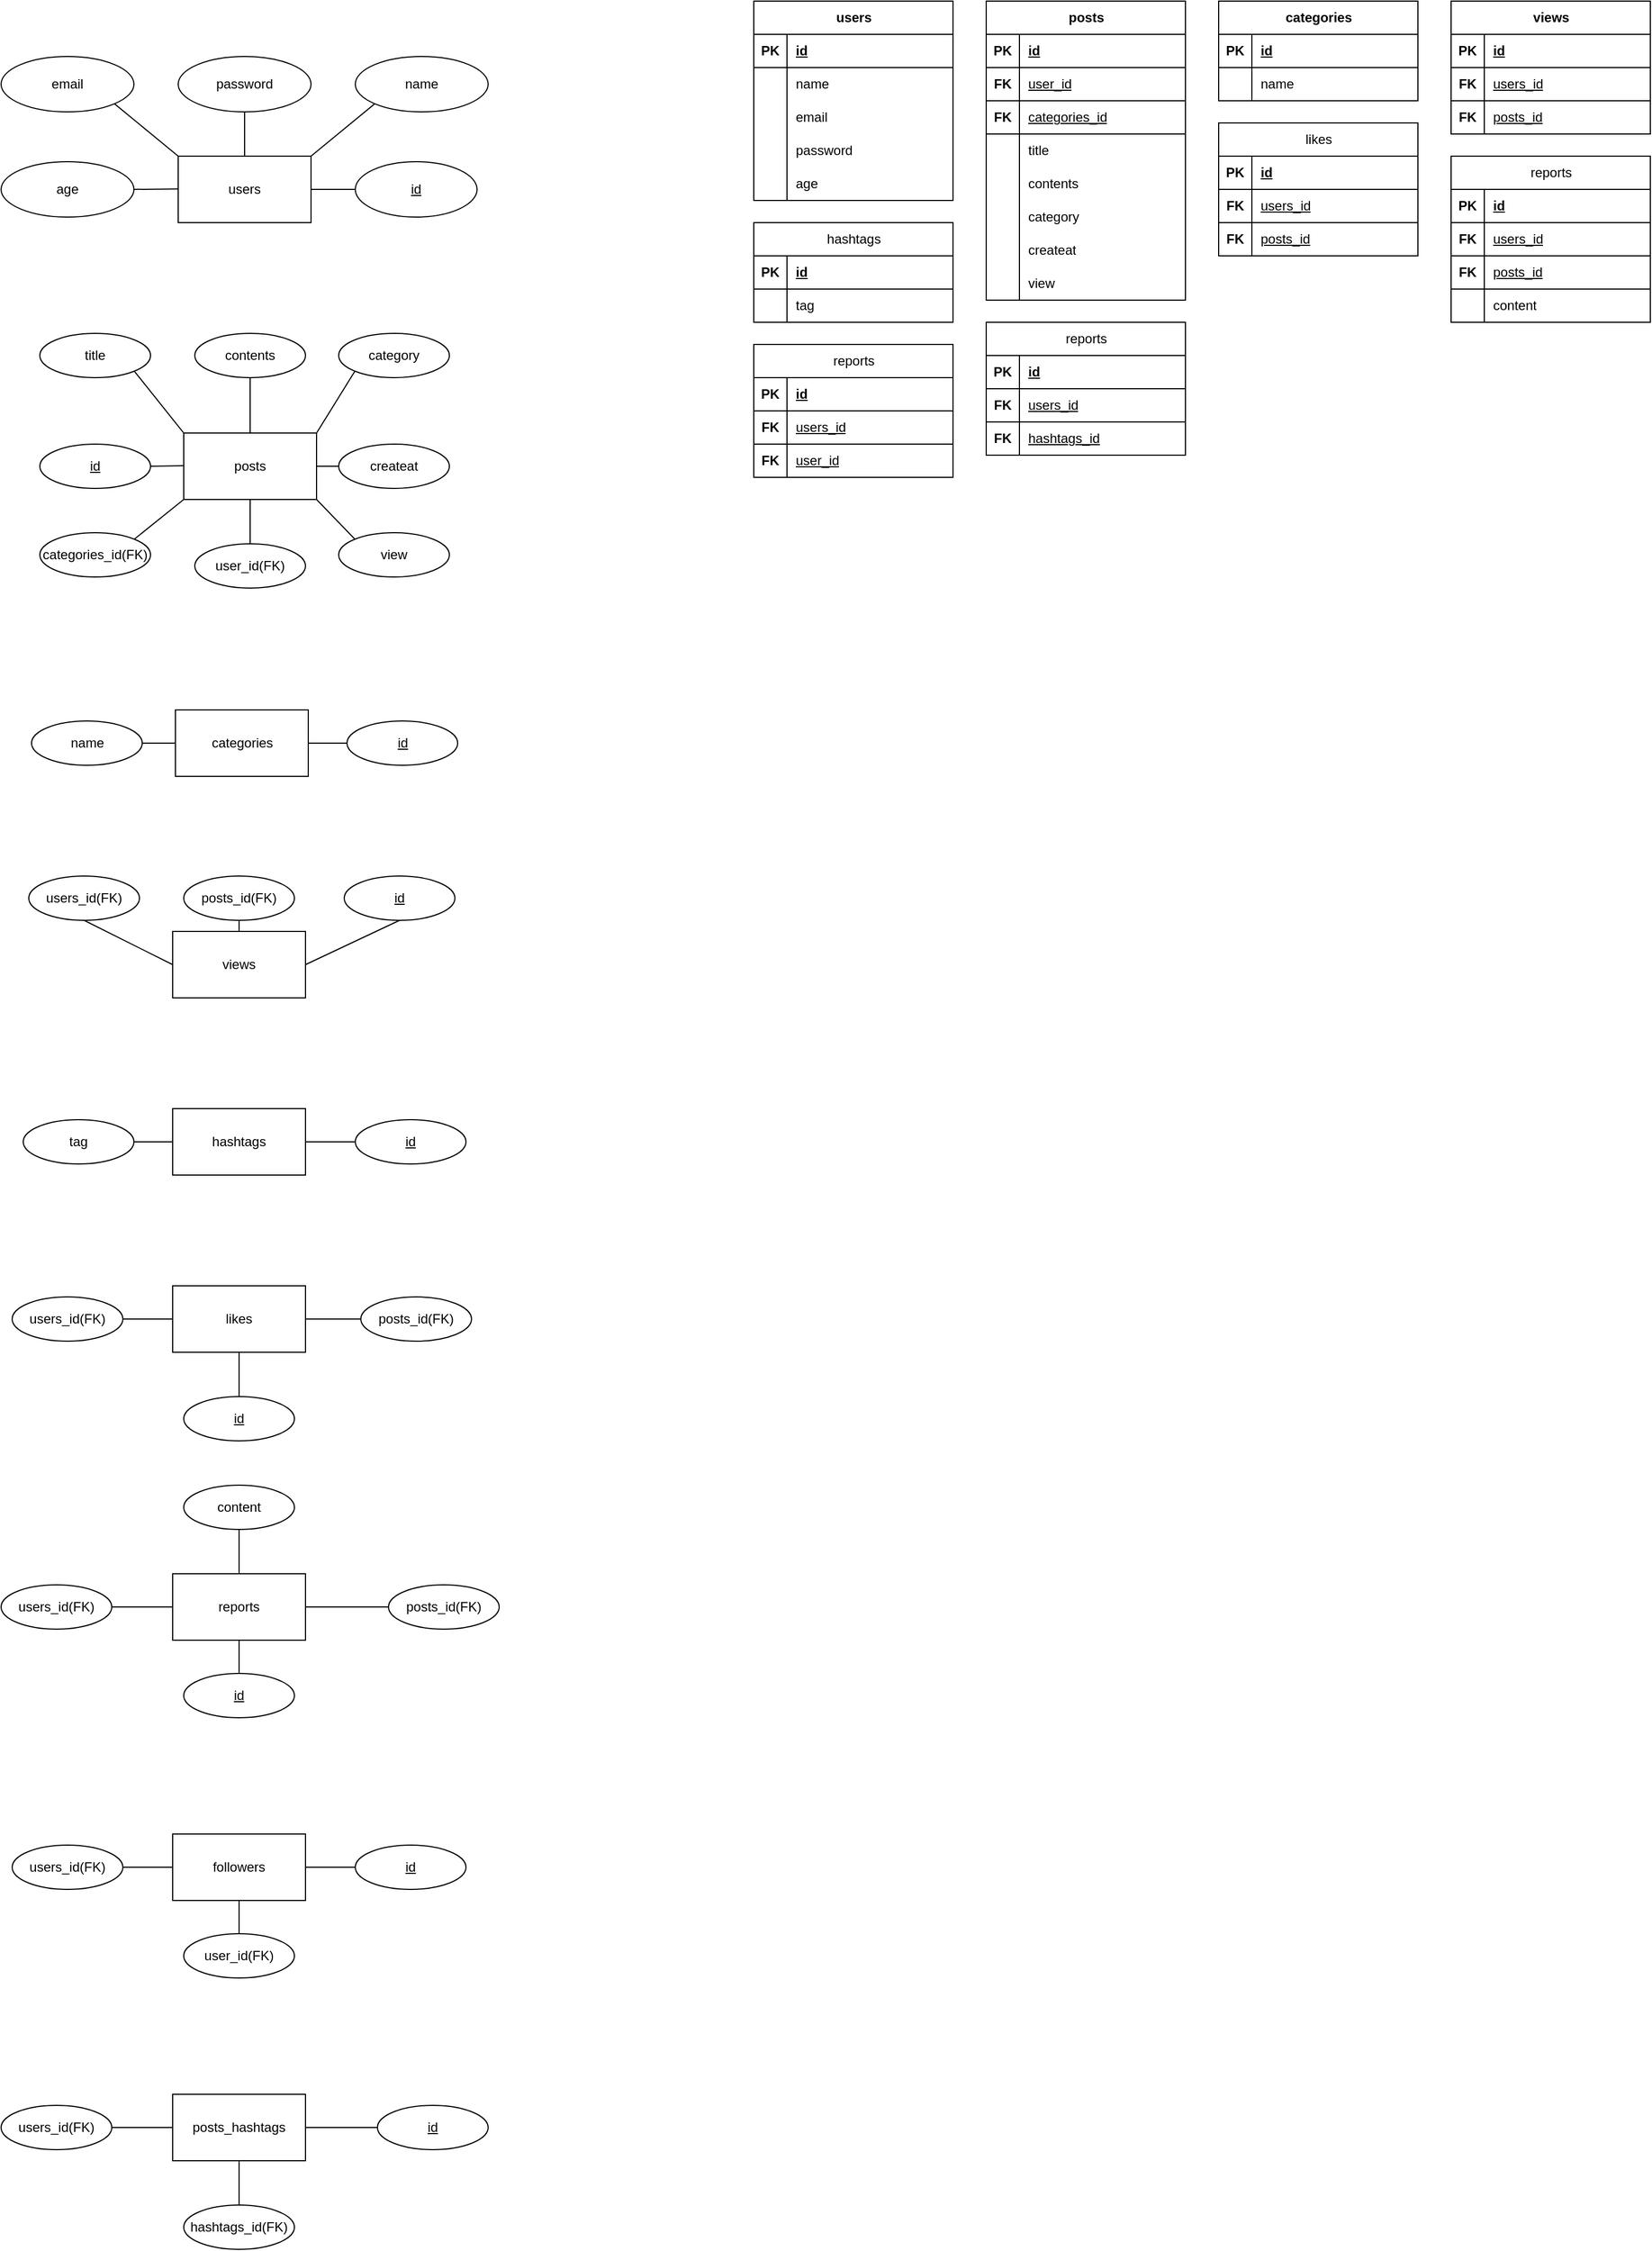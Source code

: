 <mxfile version="28.1.1">
  <diagram name="페이지-1" id="sog4p0pqOOKNJ_K7lYqa">
    <mxGraphModel dx="4664" dy="3108" grid="1" gridSize="10" guides="1" tooltips="1" connect="1" arrows="1" fold="1" page="1" pageScale="1" pageWidth="1654" pageHeight="2336" math="0" shadow="0">
      <root>
        <mxCell id="0" />
        <mxCell id="1" parent="0" />
        <mxCell id="uqI68Okd2DGtsvhIG5KW-1" value="users" style="rounded=0;whiteSpace=wrap;html=1;" parent="1" vertex="1">
          <mxGeometry x="240" y="170" width="120" height="60" as="geometry" />
        </mxCell>
        <mxCell id="uqI68Okd2DGtsvhIG5KW-2" value="posts" style="rounded=0;whiteSpace=wrap;html=1;" parent="1" vertex="1">
          <mxGeometry x="245" y="420" width="120" height="60" as="geometry" />
        </mxCell>
        <mxCell id="uqI68Okd2DGtsvhIG5KW-3" value="categories" style="rounded=0;whiteSpace=wrap;html=1;" parent="1" vertex="1">
          <mxGeometry x="237.5" y="670" width="120" height="60" as="geometry" />
        </mxCell>
        <mxCell id="uqI68Okd2DGtsvhIG5KW-4" value="views" style="rounded=0;whiteSpace=wrap;html=1;" parent="1" vertex="1">
          <mxGeometry x="235" y="870" width="120" height="60" as="geometry" />
        </mxCell>
        <mxCell id="uqI68Okd2DGtsvhIG5KW-5" value="hashtags" style="rounded=0;whiteSpace=wrap;html=1;" parent="1" vertex="1">
          <mxGeometry x="235" y="1030" width="120" height="60" as="geometry" />
        </mxCell>
        <mxCell id="uqI68Okd2DGtsvhIG5KW-6" value="likes" style="rounded=0;whiteSpace=wrap;html=1;" parent="1" vertex="1">
          <mxGeometry x="235" y="1190" width="120" height="60" as="geometry" />
        </mxCell>
        <mxCell id="uqI68Okd2DGtsvhIG5KW-7" value="reports" style="rounded=0;whiteSpace=wrap;html=1;" parent="1" vertex="1">
          <mxGeometry x="235" y="1450" width="120" height="60" as="geometry" />
        </mxCell>
        <mxCell id="uqI68Okd2DGtsvhIG5KW-8" value="followers" style="rounded=0;whiteSpace=wrap;html=1;" parent="1" vertex="1">
          <mxGeometry x="235" y="1685" width="120" height="60" as="geometry" />
        </mxCell>
        <mxCell id="uqI68Okd2DGtsvhIG5KW-11" value="email" style="ellipse;whiteSpace=wrap;html=1;" parent="1" vertex="1">
          <mxGeometry x="80" y="80" width="120" height="50" as="geometry" />
        </mxCell>
        <mxCell id="uqI68Okd2DGtsvhIG5KW-12" value="password" style="ellipse;whiteSpace=wrap;html=1;" parent="1" vertex="1">
          <mxGeometry x="240" y="80" width="120" height="50" as="geometry" />
        </mxCell>
        <mxCell id="uqI68Okd2DGtsvhIG5KW-13" value="name" style="ellipse;whiteSpace=wrap;html=1;" parent="1" vertex="1">
          <mxGeometry x="400" y="80" width="120" height="50" as="geometry" />
        </mxCell>
        <mxCell id="uqI68Okd2DGtsvhIG5KW-14" value="age" style="ellipse;whiteSpace=wrap;html=1;" parent="1" vertex="1">
          <mxGeometry x="80" y="175" width="120" height="50" as="geometry" />
        </mxCell>
        <mxCell id="uqI68Okd2DGtsvhIG5KW-15" value="id" style="ellipse;whiteSpace=wrap;html=1;align=center;fontStyle=4;" parent="1" vertex="1">
          <mxGeometry x="400" y="175" width="110" height="50" as="geometry" />
        </mxCell>
        <mxCell id="uqI68Okd2DGtsvhIG5KW-16" value="" style="endArrow=none;html=1;rounded=0;exitX=1;exitY=0.5;exitDx=0;exitDy=0;" parent="1" source="uqI68Okd2DGtsvhIG5KW-14" edge="1">
          <mxGeometry relative="1" as="geometry">
            <mxPoint x="200" y="200" as="sourcePoint" />
            <mxPoint x="240" y="199.64" as="targetPoint" />
          </mxGeometry>
        </mxCell>
        <mxCell id="uqI68Okd2DGtsvhIG5KW-17" value="" style="endArrow=none;html=1;rounded=0;exitX=1;exitY=1;exitDx=0;exitDy=0;entryX=0;entryY=0;entryDx=0;entryDy=0;" parent="1" source="uqI68Okd2DGtsvhIG5KW-11" target="uqI68Okd2DGtsvhIG5KW-1" edge="1">
          <mxGeometry relative="1" as="geometry">
            <mxPoint x="280" y="150" as="sourcePoint" />
            <mxPoint x="320" y="154.64" as="targetPoint" />
          </mxGeometry>
        </mxCell>
        <mxCell id="uqI68Okd2DGtsvhIG5KW-18" value="" style="endArrow=none;html=1;rounded=0;exitX=0.5;exitY=1;exitDx=0;exitDy=0;entryX=0.5;entryY=0;entryDx=0;entryDy=0;" parent="1" source="uqI68Okd2DGtsvhIG5KW-12" target="uqI68Okd2DGtsvhIG5KW-1" edge="1">
          <mxGeometry relative="1" as="geometry">
            <mxPoint x="290" y="150" as="sourcePoint" />
            <mxPoint x="348" y="197" as="targetPoint" />
          </mxGeometry>
        </mxCell>
        <mxCell id="uqI68Okd2DGtsvhIG5KW-19" value="" style="endArrow=none;html=1;rounded=0;exitX=1;exitY=0.5;exitDx=0;exitDy=0;entryX=0;entryY=0.5;entryDx=0;entryDy=0;" parent="1" source="uqI68Okd2DGtsvhIG5KW-1" target="uqI68Okd2DGtsvhIG5KW-15" edge="1">
          <mxGeometry relative="1" as="geometry">
            <mxPoint x="370" y="190" as="sourcePoint" />
            <mxPoint x="428" y="237" as="targetPoint" />
          </mxGeometry>
        </mxCell>
        <mxCell id="uqI68Okd2DGtsvhIG5KW-20" value="" style="endArrow=none;html=1;rounded=0;exitX=1;exitY=0;exitDx=0;exitDy=0;entryX=0;entryY=1;entryDx=0;entryDy=0;" parent="1" source="uqI68Okd2DGtsvhIG5KW-1" target="uqI68Okd2DGtsvhIG5KW-13" edge="1">
          <mxGeometry relative="1" as="geometry">
            <mxPoint x="380" y="160" as="sourcePoint" />
            <mxPoint x="438" y="207" as="targetPoint" />
          </mxGeometry>
        </mxCell>
        <mxCell id="uqI68Okd2DGtsvhIG5KW-21" value="users" style="shape=table;startSize=30;container=1;collapsible=1;childLayout=tableLayout;fixedRows=1;rowLines=0;fontStyle=1;align=center;resizeLast=1;html=1;" parent="1" vertex="1">
          <mxGeometry x="760" y="30" width="180" height="180" as="geometry" />
        </mxCell>
        <mxCell id="uqI68Okd2DGtsvhIG5KW-22" value="" style="shape=tableRow;horizontal=0;startSize=0;swimlaneHead=0;swimlaneBody=0;fillColor=none;collapsible=0;dropTarget=0;points=[[0,0.5],[1,0.5]];portConstraint=eastwest;top=0;left=0;right=0;bottom=1;" parent="uqI68Okd2DGtsvhIG5KW-21" vertex="1">
          <mxGeometry y="30" width="180" height="30" as="geometry" />
        </mxCell>
        <mxCell id="uqI68Okd2DGtsvhIG5KW-23" value="PK" style="shape=partialRectangle;connectable=0;fillColor=none;top=0;left=0;bottom=0;right=0;fontStyle=1;overflow=hidden;whiteSpace=wrap;html=1;" parent="uqI68Okd2DGtsvhIG5KW-22" vertex="1">
          <mxGeometry width="30" height="30" as="geometry">
            <mxRectangle width="30" height="30" as="alternateBounds" />
          </mxGeometry>
        </mxCell>
        <mxCell id="uqI68Okd2DGtsvhIG5KW-24" value="id" style="shape=partialRectangle;connectable=0;fillColor=none;top=0;left=0;bottom=0;right=0;align=left;spacingLeft=6;fontStyle=5;overflow=hidden;whiteSpace=wrap;html=1;" parent="uqI68Okd2DGtsvhIG5KW-22" vertex="1">
          <mxGeometry x="30" width="150" height="30" as="geometry">
            <mxRectangle width="150" height="30" as="alternateBounds" />
          </mxGeometry>
        </mxCell>
        <mxCell id="uqI68Okd2DGtsvhIG5KW-25" value="" style="shape=tableRow;horizontal=0;startSize=0;swimlaneHead=0;swimlaneBody=0;fillColor=none;collapsible=0;dropTarget=0;points=[[0,0.5],[1,0.5]];portConstraint=eastwest;top=0;left=0;right=0;bottom=0;" parent="uqI68Okd2DGtsvhIG5KW-21" vertex="1">
          <mxGeometry y="60" width="180" height="30" as="geometry" />
        </mxCell>
        <mxCell id="uqI68Okd2DGtsvhIG5KW-26" value="" style="shape=partialRectangle;connectable=0;fillColor=none;top=0;left=0;bottom=0;right=0;editable=1;overflow=hidden;whiteSpace=wrap;html=1;" parent="uqI68Okd2DGtsvhIG5KW-25" vertex="1">
          <mxGeometry width="30" height="30" as="geometry">
            <mxRectangle width="30" height="30" as="alternateBounds" />
          </mxGeometry>
        </mxCell>
        <mxCell id="uqI68Okd2DGtsvhIG5KW-27" value="name" style="shape=partialRectangle;connectable=0;fillColor=none;top=0;left=0;bottom=0;right=0;align=left;spacingLeft=6;overflow=hidden;whiteSpace=wrap;html=1;" parent="uqI68Okd2DGtsvhIG5KW-25" vertex="1">
          <mxGeometry x="30" width="150" height="30" as="geometry">
            <mxRectangle width="150" height="30" as="alternateBounds" />
          </mxGeometry>
        </mxCell>
        <mxCell id="uqI68Okd2DGtsvhIG5KW-28" value="" style="shape=tableRow;horizontal=0;startSize=0;swimlaneHead=0;swimlaneBody=0;fillColor=none;collapsible=0;dropTarget=0;points=[[0,0.5],[1,0.5]];portConstraint=eastwest;top=0;left=0;right=0;bottom=0;" parent="uqI68Okd2DGtsvhIG5KW-21" vertex="1">
          <mxGeometry y="90" width="180" height="30" as="geometry" />
        </mxCell>
        <mxCell id="uqI68Okd2DGtsvhIG5KW-29" value="" style="shape=partialRectangle;connectable=0;fillColor=none;top=0;left=0;bottom=0;right=0;editable=1;overflow=hidden;whiteSpace=wrap;html=1;" parent="uqI68Okd2DGtsvhIG5KW-28" vertex="1">
          <mxGeometry width="30" height="30" as="geometry">
            <mxRectangle width="30" height="30" as="alternateBounds" />
          </mxGeometry>
        </mxCell>
        <mxCell id="uqI68Okd2DGtsvhIG5KW-30" value="email" style="shape=partialRectangle;connectable=0;fillColor=none;top=0;left=0;bottom=0;right=0;align=left;spacingLeft=6;overflow=hidden;whiteSpace=wrap;html=1;" parent="uqI68Okd2DGtsvhIG5KW-28" vertex="1">
          <mxGeometry x="30" width="150" height="30" as="geometry">
            <mxRectangle width="150" height="30" as="alternateBounds" />
          </mxGeometry>
        </mxCell>
        <mxCell id="uqI68Okd2DGtsvhIG5KW-31" value="" style="shape=tableRow;horizontal=0;startSize=0;swimlaneHead=0;swimlaneBody=0;fillColor=none;collapsible=0;dropTarget=0;points=[[0,0.5],[1,0.5]];portConstraint=eastwest;top=0;left=0;right=0;bottom=0;" parent="uqI68Okd2DGtsvhIG5KW-21" vertex="1">
          <mxGeometry y="120" width="180" height="30" as="geometry" />
        </mxCell>
        <mxCell id="uqI68Okd2DGtsvhIG5KW-32" value="" style="shape=partialRectangle;connectable=0;fillColor=none;top=0;left=0;bottom=0;right=0;editable=1;overflow=hidden;whiteSpace=wrap;html=1;" parent="uqI68Okd2DGtsvhIG5KW-31" vertex="1">
          <mxGeometry width="30" height="30" as="geometry">
            <mxRectangle width="30" height="30" as="alternateBounds" />
          </mxGeometry>
        </mxCell>
        <mxCell id="uqI68Okd2DGtsvhIG5KW-33" value="password" style="shape=partialRectangle;connectable=0;fillColor=none;top=0;left=0;bottom=0;right=0;align=left;spacingLeft=6;overflow=hidden;whiteSpace=wrap;html=1;" parent="uqI68Okd2DGtsvhIG5KW-31" vertex="1">
          <mxGeometry x="30" width="150" height="30" as="geometry">
            <mxRectangle width="150" height="30" as="alternateBounds" />
          </mxGeometry>
        </mxCell>
        <mxCell id="uqI68Okd2DGtsvhIG5KW-47" value="" style="shape=tableRow;horizontal=0;startSize=0;swimlaneHead=0;swimlaneBody=0;fillColor=none;collapsible=0;dropTarget=0;points=[[0,0.5],[1,0.5]];portConstraint=eastwest;top=0;left=0;right=0;bottom=0;" parent="uqI68Okd2DGtsvhIG5KW-21" vertex="1">
          <mxGeometry y="150" width="180" height="30" as="geometry" />
        </mxCell>
        <mxCell id="uqI68Okd2DGtsvhIG5KW-48" value="" style="shape=partialRectangle;connectable=0;fillColor=none;top=0;left=0;bottom=0;right=0;editable=1;overflow=hidden;whiteSpace=wrap;html=1;" parent="uqI68Okd2DGtsvhIG5KW-47" vertex="1">
          <mxGeometry width="30" height="30" as="geometry">
            <mxRectangle width="30" height="30" as="alternateBounds" />
          </mxGeometry>
        </mxCell>
        <mxCell id="uqI68Okd2DGtsvhIG5KW-49" value="age" style="shape=partialRectangle;connectable=0;fillColor=none;top=0;left=0;bottom=0;right=0;align=left;spacingLeft=6;overflow=hidden;whiteSpace=wrap;html=1;" parent="uqI68Okd2DGtsvhIG5KW-47" vertex="1">
          <mxGeometry x="30" width="150" height="30" as="geometry">
            <mxRectangle width="150" height="30" as="alternateBounds" />
          </mxGeometry>
        </mxCell>
        <mxCell id="uqI68Okd2DGtsvhIG5KW-73" value="contents" style="ellipse;whiteSpace=wrap;html=1;align=center;" parent="1" vertex="1">
          <mxGeometry x="255" y="330" width="100" height="40" as="geometry" />
        </mxCell>
        <mxCell id="uqI68Okd2DGtsvhIG5KW-74" value="category" style="ellipse;whiteSpace=wrap;html=1;align=center;" parent="1" vertex="1">
          <mxGeometry x="385" y="330" width="100" height="40" as="geometry" />
        </mxCell>
        <mxCell id="uqI68Okd2DGtsvhIG5KW-75" value="createat" style="ellipse;whiteSpace=wrap;html=1;align=center;" parent="1" vertex="1">
          <mxGeometry x="385" y="430" width="100" height="40" as="geometry" />
        </mxCell>
        <mxCell id="uqI68Okd2DGtsvhIG5KW-76" value="categories_id(FK)" style="ellipse;whiteSpace=wrap;html=1;align=center;" parent="1" vertex="1">
          <mxGeometry x="115" y="510" width="100" height="40" as="geometry" />
        </mxCell>
        <mxCell id="uqI68Okd2DGtsvhIG5KW-78" value="title" style="ellipse;whiteSpace=wrap;html=1;align=center;" parent="1" vertex="1">
          <mxGeometry x="115" y="330" width="100" height="40" as="geometry" />
        </mxCell>
        <mxCell id="uqI68Okd2DGtsvhIG5KW-79" value="user_id(FK)" style="ellipse;whiteSpace=wrap;html=1;align=center;" parent="1" vertex="1">
          <mxGeometry x="255" y="520" width="100" height="40" as="geometry" />
        </mxCell>
        <mxCell id="uqI68Okd2DGtsvhIG5KW-80" value="view" style="ellipse;whiteSpace=wrap;html=1;align=center;" parent="1" vertex="1">
          <mxGeometry x="385" y="510" width="100" height="40" as="geometry" />
        </mxCell>
        <mxCell id="uqI68Okd2DGtsvhIG5KW-82" value="id" style="ellipse;whiteSpace=wrap;html=1;align=center;fontStyle=4;" parent="1" vertex="1">
          <mxGeometry x="115" y="430" width="100" height="40" as="geometry" />
        </mxCell>
        <mxCell id="uqI68Okd2DGtsvhIG5KW-83" value="" style="endArrow=none;html=1;rounded=0;exitX=1;exitY=0.5;exitDx=0;exitDy=0;" parent="1" source="uqI68Okd2DGtsvhIG5KW-82" edge="1">
          <mxGeometry relative="1" as="geometry">
            <mxPoint x="85" y="449.47" as="sourcePoint" />
            <mxPoint x="245" y="449.47" as="targetPoint" />
          </mxGeometry>
        </mxCell>
        <mxCell id="uqI68Okd2DGtsvhIG5KW-84" value="" style="endArrow=none;html=1;rounded=0;exitX=1;exitY=0;exitDx=0;exitDy=0;entryX=0;entryY=1;entryDx=0;entryDy=0;" parent="1" source="uqI68Okd2DGtsvhIG5KW-76" target="uqI68Okd2DGtsvhIG5KW-2" edge="1">
          <mxGeometry relative="1" as="geometry">
            <mxPoint x="235" y="510.53" as="sourcePoint" />
            <mxPoint x="265" y="510" as="targetPoint" />
          </mxGeometry>
        </mxCell>
        <mxCell id="uqI68Okd2DGtsvhIG5KW-85" value="" style="endArrow=none;html=1;rounded=0;exitX=0.5;exitY=1;exitDx=0;exitDy=0;entryX=0.5;entryY=0;entryDx=0;entryDy=0;" parent="1" source="uqI68Okd2DGtsvhIG5KW-2" target="uqI68Okd2DGtsvhIG5KW-79" edge="1">
          <mxGeometry relative="1" as="geometry">
            <mxPoint x="285" y="500.53" as="sourcePoint" />
            <mxPoint x="315" y="500" as="targetPoint" />
          </mxGeometry>
        </mxCell>
        <mxCell id="uqI68Okd2DGtsvhIG5KW-86" value="" style="endArrow=none;html=1;rounded=0;exitX=1;exitY=1;exitDx=0;exitDy=0;entryX=0;entryY=0;entryDx=0;entryDy=0;" parent="1" source="uqI68Okd2DGtsvhIG5KW-2" target="uqI68Okd2DGtsvhIG5KW-80" edge="1">
          <mxGeometry relative="1" as="geometry">
            <mxPoint x="405" y="490.53" as="sourcePoint" />
            <mxPoint x="435" y="490" as="targetPoint" />
          </mxGeometry>
        </mxCell>
        <mxCell id="uqI68Okd2DGtsvhIG5KW-87" value="" style="endArrow=none;html=1;rounded=0;exitX=1;exitY=0.5;exitDx=0;exitDy=0;entryX=0;entryY=0.5;entryDx=0;entryDy=0;" parent="1" source="uqI68Okd2DGtsvhIG5KW-2" target="uqI68Okd2DGtsvhIG5KW-75" edge="1">
          <mxGeometry relative="1" as="geometry">
            <mxPoint x="365" y="430.53" as="sourcePoint" />
            <mxPoint x="395" y="430" as="targetPoint" />
          </mxGeometry>
        </mxCell>
        <mxCell id="uqI68Okd2DGtsvhIG5KW-88" value="" style="endArrow=none;html=1;rounded=0;exitX=1;exitY=0;exitDx=0;exitDy=0;entryX=0;entryY=1;entryDx=0;entryDy=0;" parent="1" source="uqI68Okd2DGtsvhIG5KW-2" target="uqI68Okd2DGtsvhIG5KW-74" edge="1">
          <mxGeometry relative="1" as="geometry">
            <mxPoint x="365" y="380.53" as="sourcePoint" />
            <mxPoint x="395" y="380" as="targetPoint" />
          </mxGeometry>
        </mxCell>
        <mxCell id="uqI68Okd2DGtsvhIG5KW-89" value="" style="endArrow=none;html=1;rounded=0;exitX=0.5;exitY=0;exitDx=0;exitDy=0;entryX=0.5;entryY=1;entryDx=0;entryDy=0;exitPerimeter=0;" parent="1" source="uqI68Okd2DGtsvhIG5KW-2" target="uqI68Okd2DGtsvhIG5KW-73" edge="1">
          <mxGeometry relative="1" as="geometry">
            <mxPoint x="265" y="410.53" as="sourcePoint" />
            <mxPoint x="295" y="410" as="targetPoint" />
          </mxGeometry>
        </mxCell>
        <mxCell id="uqI68Okd2DGtsvhIG5KW-90" value="" style="endArrow=none;html=1;rounded=0;exitX=1;exitY=1;exitDx=0;exitDy=0;entryX=0;entryY=0;entryDx=0;entryDy=0;" parent="1" source="uqI68Okd2DGtsvhIG5KW-78" target="uqI68Okd2DGtsvhIG5KW-2" edge="1">
          <mxGeometry relative="1" as="geometry">
            <mxPoint x="215" y="380.53" as="sourcePoint" />
            <mxPoint x="245" y="380" as="targetPoint" />
          </mxGeometry>
        </mxCell>
        <mxCell id="uqI68Okd2DGtsvhIG5KW-91" value="posts" style="shape=table;startSize=30;container=1;collapsible=1;childLayout=tableLayout;fixedRows=1;rowLines=0;fontStyle=1;align=center;resizeLast=1;html=1;" parent="1" vertex="1">
          <mxGeometry x="970" y="30" width="180" height="270" as="geometry" />
        </mxCell>
        <mxCell id="uqI68Okd2DGtsvhIG5KW-92" value="" style="shape=tableRow;horizontal=0;startSize=0;swimlaneHead=0;swimlaneBody=0;fillColor=none;collapsible=0;dropTarget=0;points=[[0,0.5],[1,0.5]];portConstraint=eastwest;top=0;left=0;right=0;bottom=1;" parent="uqI68Okd2DGtsvhIG5KW-91" vertex="1">
          <mxGeometry y="30" width="180" height="30" as="geometry" />
        </mxCell>
        <mxCell id="uqI68Okd2DGtsvhIG5KW-93" value="PK" style="shape=partialRectangle;connectable=0;fillColor=none;top=0;left=0;bottom=0;right=0;fontStyle=1;overflow=hidden;whiteSpace=wrap;html=1;" parent="uqI68Okd2DGtsvhIG5KW-92" vertex="1">
          <mxGeometry width="30" height="30" as="geometry">
            <mxRectangle width="30" height="30" as="alternateBounds" />
          </mxGeometry>
        </mxCell>
        <mxCell id="uqI68Okd2DGtsvhIG5KW-94" value="id" style="shape=partialRectangle;connectable=0;fillColor=none;top=0;left=0;bottom=0;right=0;align=left;spacingLeft=6;fontStyle=5;overflow=hidden;whiteSpace=wrap;html=1;" parent="uqI68Okd2DGtsvhIG5KW-92" vertex="1">
          <mxGeometry x="30" width="150" height="30" as="geometry">
            <mxRectangle width="150" height="30" as="alternateBounds" />
          </mxGeometry>
        </mxCell>
        <mxCell id="uqI68Okd2DGtsvhIG5KW-164" value="" style="shape=tableRow;horizontal=0;startSize=0;swimlaneHead=0;swimlaneBody=0;fillColor=none;collapsible=0;dropTarget=0;points=[[0,0.5],[1,0.5]];portConstraint=eastwest;top=0;left=0;right=0;bottom=1;" parent="uqI68Okd2DGtsvhIG5KW-91" vertex="1">
          <mxGeometry y="60" width="180" height="30" as="geometry" />
        </mxCell>
        <mxCell id="uqI68Okd2DGtsvhIG5KW-165" value="FK" style="shape=partialRectangle;connectable=0;fillColor=none;top=0;left=0;bottom=0;right=0;fontStyle=1;overflow=hidden;whiteSpace=wrap;html=1;" parent="uqI68Okd2DGtsvhIG5KW-164" vertex="1">
          <mxGeometry width="30" height="30" as="geometry">
            <mxRectangle width="30" height="30" as="alternateBounds" />
          </mxGeometry>
        </mxCell>
        <mxCell id="uqI68Okd2DGtsvhIG5KW-166" value="&lt;span style=&quot;font-weight: 400;&quot;&gt;user_id&lt;/span&gt;" style="shape=partialRectangle;connectable=0;fillColor=none;top=0;left=0;bottom=0;right=0;align=left;spacingLeft=6;fontStyle=5;overflow=hidden;whiteSpace=wrap;html=1;" parent="uqI68Okd2DGtsvhIG5KW-164" vertex="1">
          <mxGeometry x="30" width="150" height="30" as="geometry">
            <mxRectangle width="150" height="30" as="alternateBounds" />
          </mxGeometry>
        </mxCell>
        <mxCell id="uqI68Okd2DGtsvhIG5KW-167" value="" style="shape=tableRow;horizontal=0;startSize=0;swimlaneHead=0;swimlaneBody=0;fillColor=none;collapsible=0;dropTarget=0;points=[[0,0.5],[1,0.5]];portConstraint=eastwest;top=0;left=0;right=0;bottom=1;" parent="uqI68Okd2DGtsvhIG5KW-91" vertex="1">
          <mxGeometry y="90" width="180" height="30" as="geometry" />
        </mxCell>
        <mxCell id="uqI68Okd2DGtsvhIG5KW-168" value="FK" style="shape=partialRectangle;connectable=0;fillColor=none;top=0;left=0;bottom=0;right=0;fontStyle=1;overflow=hidden;whiteSpace=wrap;html=1;" parent="uqI68Okd2DGtsvhIG5KW-167" vertex="1">
          <mxGeometry width="30" height="30" as="geometry">
            <mxRectangle width="30" height="30" as="alternateBounds" />
          </mxGeometry>
        </mxCell>
        <mxCell id="uqI68Okd2DGtsvhIG5KW-169" value="&lt;span style=&quot;font-weight: 400;&quot;&gt;categories_id&lt;/span&gt;" style="shape=partialRectangle;connectable=0;fillColor=none;top=0;left=0;bottom=0;right=0;align=left;spacingLeft=6;fontStyle=5;overflow=hidden;whiteSpace=wrap;html=1;" parent="uqI68Okd2DGtsvhIG5KW-167" vertex="1">
          <mxGeometry x="30" width="150" height="30" as="geometry">
            <mxRectangle width="150" height="30" as="alternateBounds" />
          </mxGeometry>
        </mxCell>
        <mxCell id="uqI68Okd2DGtsvhIG5KW-95" value="" style="shape=tableRow;horizontal=0;startSize=0;swimlaneHead=0;swimlaneBody=0;fillColor=none;collapsible=0;dropTarget=0;points=[[0,0.5],[1,0.5]];portConstraint=eastwest;top=0;left=0;right=0;bottom=0;" parent="uqI68Okd2DGtsvhIG5KW-91" vertex="1">
          <mxGeometry y="120" width="180" height="30" as="geometry" />
        </mxCell>
        <mxCell id="uqI68Okd2DGtsvhIG5KW-96" value="" style="shape=partialRectangle;connectable=0;fillColor=none;top=0;left=0;bottom=0;right=0;editable=1;overflow=hidden;whiteSpace=wrap;html=1;" parent="uqI68Okd2DGtsvhIG5KW-95" vertex="1">
          <mxGeometry width="30" height="30" as="geometry">
            <mxRectangle width="30" height="30" as="alternateBounds" />
          </mxGeometry>
        </mxCell>
        <mxCell id="uqI68Okd2DGtsvhIG5KW-97" value="title" style="shape=partialRectangle;connectable=0;fillColor=none;top=0;left=0;bottom=0;right=0;align=left;spacingLeft=6;overflow=hidden;whiteSpace=wrap;html=1;" parent="uqI68Okd2DGtsvhIG5KW-95" vertex="1">
          <mxGeometry x="30" width="150" height="30" as="geometry">
            <mxRectangle width="150" height="30" as="alternateBounds" />
          </mxGeometry>
        </mxCell>
        <mxCell id="uqI68Okd2DGtsvhIG5KW-98" value="" style="shape=tableRow;horizontal=0;startSize=0;swimlaneHead=0;swimlaneBody=0;fillColor=none;collapsible=0;dropTarget=0;points=[[0,0.5],[1,0.5]];portConstraint=eastwest;top=0;left=0;right=0;bottom=0;" parent="uqI68Okd2DGtsvhIG5KW-91" vertex="1">
          <mxGeometry y="150" width="180" height="30" as="geometry" />
        </mxCell>
        <mxCell id="uqI68Okd2DGtsvhIG5KW-99" value="" style="shape=partialRectangle;connectable=0;fillColor=none;top=0;left=0;bottom=0;right=0;editable=1;overflow=hidden;whiteSpace=wrap;html=1;" parent="uqI68Okd2DGtsvhIG5KW-98" vertex="1">
          <mxGeometry width="30" height="30" as="geometry">
            <mxRectangle width="30" height="30" as="alternateBounds" />
          </mxGeometry>
        </mxCell>
        <mxCell id="uqI68Okd2DGtsvhIG5KW-100" value="contents" style="shape=partialRectangle;connectable=0;fillColor=none;top=0;left=0;bottom=0;right=0;align=left;spacingLeft=6;overflow=hidden;whiteSpace=wrap;html=1;" parent="uqI68Okd2DGtsvhIG5KW-98" vertex="1">
          <mxGeometry x="30" width="150" height="30" as="geometry">
            <mxRectangle width="150" height="30" as="alternateBounds" />
          </mxGeometry>
        </mxCell>
        <mxCell id="uqI68Okd2DGtsvhIG5KW-101" value="" style="shape=tableRow;horizontal=0;startSize=0;swimlaneHead=0;swimlaneBody=0;fillColor=none;collapsible=0;dropTarget=0;points=[[0,0.5],[1,0.5]];portConstraint=eastwest;top=0;left=0;right=0;bottom=0;" parent="uqI68Okd2DGtsvhIG5KW-91" vertex="1">
          <mxGeometry y="180" width="180" height="30" as="geometry" />
        </mxCell>
        <mxCell id="uqI68Okd2DGtsvhIG5KW-102" value="" style="shape=partialRectangle;connectable=0;fillColor=none;top=0;left=0;bottom=0;right=0;editable=1;overflow=hidden;whiteSpace=wrap;html=1;" parent="uqI68Okd2DGtsvhIG5KW-101" vertex="1">
          <mxGeometry width="30" height="30" as="geometry">
            <mxRectangle width="30" height="30" as="alternateBounds" />
          </mxGeometry>
        </mxCell>
        <mxCell id="uqI68Okd2DGtsvhIG5KW-103" value="category" style="shape=partialRectangle;connectable=0;fillColor=none;top=0;left=0;bottom=0;right=0;align=left;spacingLeft=6;overflow=hidden;whiteSpace=wrap;html=1;" parent="uqI68Okd2DGtsvhIG5KW-101" vertex="1">
          <mxGeometry x="30" width="150" height="30" as="geometry">
            <mxRectangle width="150" height="30" as="alternateBounds" />
          </mxGeometry>
        </mxCell>
        <mxCell id="uqI68Okd2DGtsvhIG5KW-104" value="" style="shape=tableRow;horizontal=0;startSize=0;swimlaneHead=0;swimlaneBody=0;fillColor=none;collapsible=0;dropTarget=0;points=[[0,0.5],[1,0.5]];portConstraint=eastwest;top=0;left=0;right=0;bottom=0;" parent="uqI68Okd2DGtsvhIG5KW-91" vertex="1">
          <mxGeometry y="210" width="180" height="30" as="geometry" />
        </mxCell>
        <mxCell id="uqI68Okd2DGtsvhIG5KW-105" value="" style="shape=partialRectangle;connectable=0;fillColor=none;top=0;left=0;bottom=0;right=0;editable=1;overflow=hidden;whiteSpace=wrap;html=1;" parent="uqI68Okd2DGtsvhIG5KW-104" vertex="1">
          <mxGeometry width="30" height="30" as="geometry">
            <mxRectangle width="30" height="30" as="alternateBounds" />
          </mxGeometry>
        </mxCell>
        <mxCell id="uqI68Okd2DGtsvhIG5KW-106" value="createat" style="shape=partialRectangle;connectable=0;fillColor=none;top=0;left=0;bottom=0;right=0;align=left;spacingLeft=6;overflow=hidden;whiteSpace=wrap;html=1;" parent="uqI68Okd2DGtsvhIG5KW-104" vertex="1">
          <mxGeometry x="30" width="150" height="30" as="geometry">
            <mxRectangle width="150" height="30" as="alternateBounds" />
          </mxGeometry>
        </mxCell>
        <mxCell id="uqI68Okd2DGtsvhIG5KW-107" value="" style="shape=tableRow;horizontal=0;startSize=0;swimlaneHead=0;swimlaneBody=0;fillColor=none;collapsible=0;dropTarget=0;points=[[0,0.5],[1,0.5]];portConstraint=eastwest;top=0;left=0;right=0;bottom=0;" parent="uqI68Okd2DGtsvhIG5KW-91" vertex="1">
          <mxGeometry y="240" width="180" height="30" as="geometry" />
        </mxCell>
        <mxCell id="uqI68Okd2DGtsvhIG5KW-108" value="" style="shape=partialRectangle;connectable=0;fillColor=none;top=0;left=0;bottom=0;right=0;editable=1;overflow=hidden;whiteSpace=wrap;html=1;" parent="uqI68Okd2DGtsvhIG5KW-107" vertex="1">
          <mxGeometry width="30" height="30" as="geometry">
            <mxRectangle width="30" height="30" as="alternateBounds" />
          </mxGeometry>
        </mxCell>
        <mxCell id="uqI68Okd2DGtsvhIG5KW-109" value="view" style="shape=partialRectangle;connectable=0;fillColor=none;top=0;left=0;bottom=0;right=0;align=left;spacingLeft=6;overflow=hidden;whiteSpace=wrap;html=1;" parent="uqI68Okd2DGtsvhIG5KW-107" vertex="1">
          <mxGeometry x="30" width="150" height="30" as="geometry">
            <mxRectangle width="150" height="30" as="alternateBounds" />
          </mxGeometry>
        </mxCell>
        <mxCell id="uqI68Okd2DGtsvhIG5KW-119" value="name" style="ellipse;whiteSpace=wrap;html=1;align=center;" parent="1" vertex="1">
          <mxGeometry x="107.5" y="680" width="100" height="40" as="geometry" />
        </mxCell>
        <mxCell id="uqI68Okd2DGtsvhIG5KW-120" value="id" style="ellipse;whiteSpace=wrap;html=1;align=center;fontStyle=4;" parent="1" vertex="1">
          <mxGeometry x="392.5" y="680" width="100" height="40" as="geometry" />
        </mxCell>
        <mxCell id="uqI68Okd2DGtsvhIG5KW-124" value="" style="endArrow=none;html=1;rounded=0;exitX=1;exitY=0.5;exitDx=0;exitDy=0;entryX=0;entryY=0.5;entryDx=0;entryDy=0;" parent="1" source="uqI68Okd2DGtsvhIG5KW-119" target="uqI68Okd2DGtsvhIG5KW-3" edge="1">
          <mxGeometry relative="1" as="geometry">
            <mxPoint x="77.5" y="740" as="sourcePoint" />
            <mxPoint x="237.5" y="740" as="targetPoint" />
          </mxGeometry>
        </mxCell>
        <mxCell id="uqI68Okd2DGtsvhIG5KW-125" value="" style="endArrow=none;html=1;rounded=0;exitX=1;exitY=0.5;exitDx=0;exitDy=0;" parent="1" source="uqI68Okd2DGtsvhIG5KW-3" edge="1">
          <mxGeometry relative="1" as="geometry">
            <mxPoint x="372.5" y="700" as="sourcePoint" />
            <mxPoint x="392.5" y="700" as="targetPoint" />
          </mxGeometry>
        </mxCell>
        <mxCell id="uqI68Okd2DGtsvhIG5KW-126" value="categories" style="shape=table;startSize=30;container=1;collapsible=1;childLayout=tableLayout;fixedRows=1;rowLines=0;fontStyle=1;align=center;resizeLast=1;html=1;" parent="1" vertex="1">
          <mxGeometry x="1180" y="30" width="180" height="90" as="geometry" />
        </mxCell>
        <mxCell id="uqI68Okd2DGtsvhIG5KW-127" value="" style="shape=tableRow;horizontal=0;startSize=0;swimlaneHead=0;swimlaneBody=0;fillColor=none;collapsible=0;dropTarget=0;points=[[0,0.5],[1,0.5]];portConstraint=eastwest;top=0;left=0;right=0;bottom=1;" parent="uqI68Okd2DGtsvhIG5KW-126" vertex="1">
          <mxGeometry y="30" width="180" height="30" as="geometry" />
        </mxCell>
        <mxCell id="uqI68Okd2DGtsvhIG5KW-128" value="PK" style="shape=partialRectangle;connectable=0;fillColor=none;top=0;left=0;bottom=0;right=0;fontStyle=1;overflow=hidden;whiteSpace=wrap;html=1;" parent="uqI68Okd2DGtsvhIG5KW-127" vertex="1">
          <mxGeometry width="30" height="30" as="geometry">
            <mxRectangle width="30" height="30" as="alternateBounds" />
          </mxGeometry>
        </mxCell>
        <mxCell id="uqI68Okd2DGtsvhIG5KW-129" value="id" style="shape=partialRectangle;connectable=0;fillColor=none;top=0;left=0;bottom=0;right=0;align=left;spacingLeft=6;fontStyle=5;overflow=hidden;whiteSpace=wrap;html=1;" parent="uqI68Okd2DGtsvhIG5KW-127" vertex="1">
          <mxGeometry x="30" width="150" height="30" as="geometry">
            <mxRectangle width="150" height="30" as="alternateBounds" />
          </mxGeometry>
        </mxCell>
        <mxCell id="uqI68Okd2DGtsvhIG5KW-130" value="" style="shape=tableRow;horizontal=0;startSize=0;swimlaneHead=0;swimlaneBody=0;fillColor=none;collapsible=0;dropTarget=0;points=[[0,0.5],[1,0.5]];portConstraint=eastwest;top=0;left=0;right=0;bottom=0;" parent="uqI68Okd2DGtsvhIG5KW-126" vertex="1">
          <mxGeometry y="60" width="180" height="30" as="geometry" />
        </mxCell>
        <mxCell id="uqI68Okd2DGtsvhIG5KW-131" value="" style="shape=partialRectangle;connectable=0;fillColor=none;top=0;left=0;bottom=0;right=0;editable=1;overflow=hidden;whiteSpace=wrap;html=1;" parent="uqI68Okd2DGtsvhIG5KW-130" vertex="1">
          <mxGeometry width="30" height="30" as="geometry">
            <mxRectangle width="30" height="30" as="alternateBounds" />
          </mxGeometry>
        </mxCell>
        <mxCell id="uqI68Okd2DGtsvhIG5KW-132" value="name" style="shape=partialRectangle;connectable=0;fillColor=none;top=0;left=0;bottom=0;right=0;align=left;spacingLeft=6;overflow=hidden;whiteSpace=wrap;html=1;" parent="uqI68Okd2DGtsvhIG5KW-130" vertex="1">
          <mxGeometry x="30" width="150" height="30" as="geometry">
            <mxRectangle width="150" height="30" as="alternateBounds" />
          </mxGeometry>
        </mxCell>
        <mxCell id="uqI68Okd2DGtsvhIG5KW-139" value="users_id(FK)" style="ellipse;whiteSpace=wrap;html=1;align=center;" parent="1" vertex="1">
          <mxGeometry x="105" y="820" width="100" height="40" as="geometry" />
        </mxCell>
        <mxCell id="uqI68Okd2DGtsvhIG5KW-140" value="posts_id(FK)" style="ellipse;whiteSpace=wrap;html=1;align=center;" parent="1" vertex="1">
          <mxGeometry x="245" y="820" width="100" height="40" as="geometry" />
        </mxCell>
        <mxCell id="uqI68Okd2DGtsvhIG5KW-141" value="id" style="ellipse;whiteSpace=wrap;html=1;align=center;fontStyle=4;" parent="1" vertex="1">
          <mxGeometry x="390" y="820" width="100" height="40" as="geometry" />
        </mxCell>
        <mxCell id="uqI68Okd2DGtsvhIG5KW-142" value="" style="endArrow=none;html=1;rounded=0;entryX=0;entryY=0.5;entryDx=0;entryDy=0;exitX=0.5;exitY=1;exitDx=0;exitDy=0;" parent="1" source="uqI68Okd2DGtsvhIG5KW-139" target="uqI68Okd2DGtsvhIG5KW-4" edge="1">
          <mxGeometry relative="1" as="geometry">
            <mxPoint x="67.5" y="910" as="sourcePoint" />
            <mxPoint x="227.5" y="910" as="targetPoint" />
          </mxGeometry>
        </mxCell>
        <mxCell id="uqI68Okd2DGtsvhIG5KW-143" value="" style="endArrow=none;html=1;rounded=0;entryX=0.5;entryY=1;entryDx=0;entryDy=0;exitX=1;exitY=0.5;exitDx=0;exitDy=0;" parent="1" source="uqI68Okd2DGtsvhIG5KW-4" target="uqI68Okd2DGtsvhIG5KW-141" edge="1">
          <mxGeometry relative="1" as="geometry">
            <mxPoint x="377.5" y="920" as="sourcePoint" />
            <mxPoint x="347.5" y="970" as="targetPoint" />
          </mxGeometry>
        </mxCell>
        <mxCell id="uqI68Okd2DGtsvhIG5KW-144" value="" style="endArrow=none;html=1;rounded=0;entryX=0.5;entryY=1;entryDx=0;entryDy=0;exitX=0.5;exitY=0;exitDx=0;exitDy=0;" parent="1" source="uqI68Okd2DGtsvhIG5KW-4" target="uqI68Okd2DGtsvhIG5KW-140" edge="1">
          <mxGeometry relative="1" as="geometry">
            <mxPoint x="327.5" y="980" as="sourcePoint" />
            <mxPoint x="412.5" y="940" as="targetPoint" />
          </mxGeometry>
        </mxCell>
        <mxCell id="uqI68Okd2DGtsvhIG5KW-145" value="views" style="shape=table;startSize=30;container=1;collapsible=1;childLayout=tableLayout;fixedRows=1;rowLines=0;fontStyle=1;align=center;resizeLast=1;html=1;" parent="1" vertex="1">
          <mxGeometry x="1390" y="30" width="180" height="120" as="geometry" />
        </mxCell>
        <mxCell id="uqI68Okd2DGtsvhIG5KW-146" value="" style="shape=tableRow;horizontal=0;startSize=0;swimlaneHead=0;swimlaneBody=0;fillColor=none;collapsible=0;dropTarget=0;points=[[0,0.5],[1,0.5]];portConstraint=eastwest;top=0;left=0;right=0;bottom=1;" parent="uqI68Okd2DGtsvhIG5KW-145" vertex="1">
          <mxGeometry y="30" width="180" height="30" as="geometry" />
        </mxCell>
        <mxCell id="uqI68Okd2DGtsvhIG5KW-147" value="PK" style="shape=partialRectangle;connectable=0;fillColor=none;top=0;left=0;bottom=0;right=0;fontStyle=1;overflow=hidden;whiteSpace=wrap;html=1;" parent="uqI68Okd2DGtsvhIG5KW-146" vertex="1">
          <mxGeometry width="30" height="30" as="geometry">
            <mxRectangle width="30" height="30" as="alternateBounds" />
          </mxGeometry>
        </mxCell>
        <mxCell id="uqI68Okd2DGtsvhIG5KW-148" value="id" style="shape=partialRectangle;connectable=0;fillColor=none;top=0;left=0;bottom=0;right=0;align=left;spacingLeft=6;fontStyle=5;overflow=hidden;whiteSpace=wrap;html=1;" parent="uqI68Okd2DGtsvhIG5KW-146" vertex="1">
          <mxGeometry x="30" width="150" height="30" as="geometry">
            <mxRectangle width="150" height="30" as="alternateBounds" />
          </mxGeometry>
        </mxCell>
        <mxCell id="uqI68Okd2DGtsvhIG5KW-158" value="" style="shape=tableRow;horizontal=0;startSize=0;swimlaneHead=0;swimlaneBody=0;fillColor=none;collapsible=0;dropTarget=0;points=[[0,0.5],[1,0.5]];portConstraint=eastwest;top=0;left=0;right=0;bottom=1;" parent="uqI68Okd2DGtsvhIG5KW-145" vertex="1">
          <mxGeometry y="60" width="180" height="30" as="geometry" />
        </mxCell>
        <mxCell id="uqI68Okd2DGtsvhIG5KW-159" value="FK" style="shape=partialRectangle;connectable=0;fillColor=none;top=0;left=0;bottom=0;right=0;fontStyle=1;overflow=hidden;whiteSpace=wrap;html=1;" parent="uqI68Okd2DGtsvhIG5KW-158" vertex="1">
          <mxGeometry width="30" height="30" as="geometry">
            <mxRectangle width="30" height="30" as="alternateBounds" />
          </mxGeometry>
        </mxCell>
        <mxCell id="uqI68Okd2DGtsvhIG5KW-160" value="&lt;span style=&quot;font-weight: 400; text-align: center;&quot;&gt;users_id&lt;/span&gt;" style="shape=partialRectangle;connectable=0;fillColor=none;top=0;left=0;bottom=0;right=0;align=left;spacingLeft=6;fontStyle=5;overflow=hidden;whiteSpace=wrap;html=1;" parent="uqI68Okd2DGtsvhIG5KW-158" vertex="1">
          <mxGeometry x="30" width="150" height="30" as="geometry">
            <mxRectangle width="150" height="30" as="alternateBounds" />
          </mxGeometry>
        </mxCell>
        <mxCell id="uqI68Okd2DGtsvhIG5KW-161" value="" style="shape=tableRow;horizontal=0;startSize=0;swimlaneHead=0;swimlaneBody=0;fillColor=none;collapsible=0;dropTarget=0;points=[[0,0.5],[1,0.5]];portConstraint=eastwest;top=0;left=0;right=0;bottom=1;" parent="uqI68Okd2DGtsvhIG5KW-145" vertex="1">
          <mxGeometry y="90" width="180" height="30" as="geometry" />
        </mxCell>
        <mxCell id="uqI68Okd2DGtsvhIG5KW-162" value="FK" style="shape=partialRectangle;connectable=0;fillColor=none;top=0;left=0;bottom=0;right=0;fontStyle=1;overflow=hidden;whiteSpace=wrap;html=1;" parent="uqI68Okd2DGtsvhIG5KW-161" vertex="1">
          <mxGeometry width="30" height="30" as="geometry">
            <mxRectangle width="30" height="30" as="alternateBounds" />
          </mxGeometry>
        </mxCell>
        <mxCell id="uqI68Okd2DGtsvhIG5KW-163" value="&lt;span style=&quot;font-weight: 400; text-align: center;&quot;&gt;posts_id&lt;/span&gt;" style="shape=partialRectangle;connectable=0;fillColor=none;top=0;left=0;bottom=0;right=0;align=left;spacingLeft=6;fontStyle=5;overflow=hidden;whiteSpace=wrap;html=1;" parent="uqI68Okd2DGtsvhIG5KW-161" vertex="1">
          <mxGeometry x="30" width="150" height="30" as="geometry">
            <mxRectangle width="150" height="30" as="alternateBounds" />
          </mxGeometry>
        </mxCell>
        <mxCell id="uqI68Okd2DGtsvhIG5KW-170" value="tag" style="ellipse;whiteSpace=wrap;html=1;align=center;" parent="1" vertex="1">
          <mxGeometry x="100" y="1040" width="100" height="40" as="geometry" />
        </mxCell>
        <mxCell id="uqI68Okd2DGtsvhIG5KW-172" value="id" style="ellipse;whiteSpace=wrap;html=1;align=center;fontStyle=4;" parent="1" vertex="1">
          <mxGeometry x="400" y="1040" width="100" height="40" as="geometry" />
        </mxCell>
        <mxCell id="uqI68Okd2DGtsvhIG5KW-173" value="" style="endArrow=none;html=1;rounded=0;entryX=0;entryY=0.5;entryDx=0;entryDy=0;exitX=1;exitY=0.5;exitDx=0;exitDy=0;" parent="1" source="uqI68Okd2DGtsvhIG5KW-170" target="uqI68Okd2DGtsvhIG5KW-5" edge="1">
          <mxGeometry relative="1" as="geometry">
            <mxPoint x="120" y="1130" as="sourcePoint" />
            <mxPoint x="280" y="1130" as="targetPoint" />
          </mxGeometry>
        </mxCell>
        <mxCell id="uqI68Okd2DGtsvhIG5KW-174" value="" style="endArrow=none;html=1;rounded=0;entryX=0;entryY=0.5;entryDx=0;entryDy=0;exitX=1;exitY=0.5;exitDx=0;exitDy=0;" parent="1" source="uqI68Okd2DGtsvhIG5KW-5" target="uqI68Okd2DGtsvhIG5KW-172" edge="1">
          <mxGeometry relative="1" as="geometry">
            <mxPoint x="370" y="1050" as="sourcePoint" />
            <mxPoint x="405" y="1050" as="targetPoint" />
          </mxGeometry>
        </mxCell>
        <mxCell id="uqI68Okd2DGtsvhIG5KW-175" value="&lt;span style=&quot;font-weight: 400; text-wrap-mode: wrap;&quot;&gt;hashtags&lt;/span&gt;" style="shape=table;startSize=30;container=1;collapsible=1;childLayout=tableLayout;fixedRows=1;rowLines=0;fontStyle=1;align=center;resizeLast=1;html=1;" parent="1" vertex="1">
          <mxGeometry x="760" y="230" width="180" height="90" as="geometry" />
        </mxCell>
        <mxCell id="uqI68Okd2DGtsvhIG5KW-176" value="" style="shape=tableRow;horizontal=0;startSize=0;swimlaneHead=0;swimlaneBody=0;fillColor=none;collapsible=0;dropTarget=0;points=[[0,0.5],[1,0.5]];portConstraint=eastwest;top=0;left=0;right=0;bottom=1;" parent="uqI68Okd2DGtsvhIG5KW-175" vertex="1">
          <mxGeometry y="30" width="180" height="30" as="geometry" />
        </mxCell>
        <mxCell id="uqI68Okd2DGtsvhIG5KW-177" value="PK" style="shape=partialRectangle;connectable=0;fillColor=none;top=0;left=0;bottom=0;right=0;fontStyle=1;overflow=hidden;whiteSpace=wrap;html=1;" parent="uqI68Okd2DGtsvhIG5KW-176" vertex="1">
          <mxGeometry width="30" height="30" as="geometry">
            <mxRectangle width="30" height="30" as="alternateBounds" />
          </mxGeometry>
        </mxCell>
        <mxCell id="uqI68Okd2DGtsvhIG5KW-178" value="id" style="shape=partialRectangle;connectable=0;fillColor=none;top=0;left=0;bottom=0;right=0;align=left;spacingLeft=6;fontStyle=5;overflow=hidden;whiteSpace=wrap;html=1;" parent="uqI68Okd2DGtsvhIG5KW-176" vertex="1">
          <mxGeometry x="30" width="150" height="30" as="geometry">
            <mxRectangle width="150" height="30" as="alternateBounds" />
          </mxGeometry>
        </mxCell>
        <mxCell id="uqI68Okd2DGtsvhIG5KW-179" value="" style="shape=tableRow;horizontal=0;startSize=0;swimlaneHead=0;swimlaneBody=0;fillColor=none;collapsible=0;dropTarget=0;points=[[0,0.5],[1,0.5]];portConstraint=eastwest;top=0;left=0;right=0;bottom=0;" parent="uqI68Okd2DGtsvhIG5KW-175" vertex="1">
          <mxGeometry y="60" width="180" height="30" as="geometry" />
        </mxCell>
        <mxCell id="uqI68Okd2DGtsvhIG5KW-180" value="" style="shape=partialRectangle;connectable=0;fillColor=none;top=0;left=0;bottom=0;right=0;editable=1;overflow=hidden;whiteSpace=wrap;html=1;" parent="uqI68Okd2DGtsvhIG5KW-179" vertex="1">
          <mxGeometry width="30" height="30" as="geometry">
            <mxRectangle width="30" height="30" as="alternateBounds" />
          </mxGeometry>
        </mxCell>
        <mxCell id="uqI68Okd2DGtsvhIG5KW-181" value="tag" style="shape=partialRectangle;connectable=0;fillColor=none;top=0;left=0;bottom=0;right=0;align=left;spacingLeft=6;overflow=hidden;whiteSpace=wrap;html=1;" parent="uqI68Okd2DGtsvhIG5KW-179" vertex="1">
          <mxGeometry x="30" width="150" height="30" as="geometry">
            <mxRectangle width="150" height="30" as="alternateBounds" />
          </mxGeometry>
        </mxCell>
        <mxCell id="uqI68Okd2DGtsvhIG5KW-188" value="users_id(FK)" style="ellipse;whiteSpace=wrap;html=1;align=center;" parent="1" vertex="1">
          <mxGeometry x="90" y="1200" width="100" height="40" as="geometry" />
        </mxCell>
        <mxCell id="uqI68Okd2DGtsvhIG5KW-189" value="posts_id(FK)" style="ellipse;whiteSpace=wrap;html=1;align=center;" parent="1" vertex="1">
          <mxGeometry x="405" y="1200" width="100" height="40" as="geometry" />
        </mxCell>
        <mxCell id="uqI68Okd2DGtsvhIG5KW-190" value="id" style="ellipse;whiteSpace=wrap;html=1;align=center;fontStyle=4;" parent="1" vertex="1">
          <mxGeometry x="245" y="1290" width="100" height="40" as="geometry" />
        </mxCell>
        <mxCell id="uqI68Okd2DGtsvhIG5KW-191" value="" style="endArrow=none;html=1;rounded=0;entryX=0;entryY=0.5;entryDx=0;entryDy=0;exitX=1;exitY=0.5;exitDx=0;exitDy=0;" parent="1" source="uqI68Okd2DGtsvhIG5KW-188" target="uqI68Okd2DGtsvhIG5KW-6" edge="1">
          <mxGeometry relative="1" as="geometry">
            <mxPoint x="55" y="1274.07" as="sourcePoint" />
            <mxPoint x="215" y="1274.07" as="targetPoint" />
          </mxGeometry>
        </mxCell>
        <mxCell id="uqI68Okd2DGtsvhIG5KW-192" value="" style="endArrow=none;html=1;rounded=0;exitX=1;exitY=0.5;exitDx=0;exitDy=0;entryX=0;entryY=0.5;entryDx=0;entryDy=0;" parent="1" source="uqI68Okd2DGtsvhIG5KW-6" target="uqI68Okd2DGtsvhIG5KW-189" edge="1">
          <mxGeometry relative="1" as="geometry">
            <mxPoint x="370" y="1220" as="sourcePoint" />
            <mxPoint x="400" y="1220" as="targetPoint" />
          </mxGeometry>
        </mxCell>
        <mxCell id="uqI68Okd2DGtsvhIG5KW-193" value="" style="endArrow=none;html=1;rounded=0;entryX=0.5;entryY=0;entryDx=0;entryDy=0;exitX=0.5;exitY=1;exitDx=0;exitDy=0;" parent="1" source="uqI68Okd2DGtsvhIG5KW-6" target="uqI68Okd2DGtsvhIG5KW-190" edge="1">
          <mxGeometry relative="1" as="geometry">
            <mxPoint x="300" y="1270" as="sourcePoint" />
            <mxPoint x="345" y="1270" as="targetPoint" />
          </mxGeometry>
        </mxCell>
        <mxCell id="uqI68Okd2DGtsvhIG5KW-194" value="&lt;span style=&quot;font-weight: 400; text-wrap-mode: wrap;&quot;&gt;likes&lt;/span&gt;" style="shape=table;startSize=30;container=1;collapsible=1;childLayout=tableLayout;fixedRows=1;rowLines=0;fontStyle=1;align=center;resizeLast=1;html=1;" parent="1" vertex="1">
          <mxGeometry x="1180" y="140" width="180" height="120" as="geometry" />
        </mxCell>
        <mxCell id="uqI68Okd2DGtsvhIG5KW-195" value="" style="shape=tableRow;horizontal=0;startSize=0;swimlaneHead=0;swimlaneBody=0;fillColor=none;collapsible=0;dropTarget=0;points=[[0,0.5],[1,0.5]];portConstraint=eastwest;top=0;left=0;right=0;bottom=1;" parent="uqI68Okd2DGtsvhIG5KW-194" vertex="1">
          <mxGeometry y="30" width="180" height="30" as="geometry" />
        </mxCell>
        <mxCell id="uqI68Okd2DGtsvhIG5KW-196" value="PK" style="shape=partialRectangle;connectable=0;fillColor=none;top=0;left=0;bottom=0;right=0;fontStyle=1;overflow=hidden;whiteSpace=wrap;html=1;" parent="uqI68Okd2DGtsvhIG5KW-195" vertex="1">
          <mxGeometry width="30" height="30" as="geometry">
            <mxRectangle width="30" height="30" as="alternateBounds" />
          </mxGeometry>
        </mxCell>
        <mxCell id="uqI68Okd2DGtsvhIG5KW-197" value="id" style="shape=partialRectangle;connectable=0;fillColor=none;top=0;left=0;bottom=0;right=0;align=left;spacingLeft=6;fontStyle=5;overflow=hidden;whiteSpace=wrap;html=1;" parent="uqI68Okd2DGtsvhIG5KW-195" vertex="1">
          <mxGeometry x="30" width="150" height="30" as="geometry">
            <mxRectangle width="150" height="30" as="alternateBounds" />
          </mxGeometry>
        </mxCell>
        <mxCell id="uqI68Okd2DGtsvhIG5KW-207" value="" style="shape=tableRow;horizontal=0;startSize=0;swimlaneHead=0;swimlaneBody=0;fillColor=none;collapsible=0;dropTarget=0;points=[[0,0.5],[1,0.5]];portConstraint=eastwest;top=0;left=0;right=0;bottom=1;" parent="uqI68Okd2DGtsvhIG5KW-194" vertex="1">
          <mxGeometry y="60" width="180" height="30" as="geometry" />
        </mxCell>
        <mxCell id="uqI68Okd2DGtsvhIG5KW-208" value="FK" style="shape=partialRectangle;connectable=0;fillColor=none;top=0;left=0;bottom=0;right=0;fontStyle=1;overflow=hidden;whiteSpace=wrap;html=1;" parent="uqI68Okd2DGtsvhIG5KW-207" vertex="1">
          <mxGeometry width="30" height="30" as="geometry">
            <mxRectangle width="30" height="30" as="alternateBounds" />
          </mxGeometry>
        </mxCell>
        <mxCell id="uqI68Okd2DGtsvhIG5KW-209" value="&lt;span style=&quot;font-weight: 400; text-align: center;&quot;&gt;users_id&lt;/span&gt;" style="shape=partialRectangle;connectable=0;fillColor=none;top=0;left=0;bottom=0;right=0;align=left;spacingLeft=6;fontStyle=5;overflow=hidden;whiteSpace=wrap;html=1;" parent="uqI68Okd2DGtsvhIG5KW-207" vertex="1">
          <mxGeometry x="30" width="150" height="30" as="geometry">
            <mxRectangle width="150" height="30" as="alternateBounds" />
          </mxGeometry>
        </mxCell>
        <mxCell id="uqI68Okd2DGtsvhIG5KW-210" value="" style="shape=tableRow;horizontal=0;startSize=0;swimlaneHead=0;swimlaneBody=0;fillColor=none;collapsible=0;dropTarget=0;points=[[0,0.5],[1,0.5]];portConstraint=eastwest;top=0;left=0;right=0;bottom=1;" parent="uqI68Okd2DGtsvhIG5KW-194" vertex="1">
          <mxGeometry y="90" width="180" height="30" as="geometry" />
        </mxCell>
        <mxCell id="uqI68Okd2DGtsvhIG5KW-211" value="FK" style="shape=partialRectangle;connectable=0;fillColor=none;top=0;left=0;bottom=0;right=0;fontStyle=1;overflow=hidden;whiteSpace=wrap;html=1;" parent="uqI68Okd2DGtsvhIG5KW-210" vertex="1">
          <mxGeometry width="30" height="30" as="geometry">
            <mxRectangle width="30" height="30" as="alternateBounds" />
          </mxGeometry>
        </mxCell>
        <mxCell id="uqI68Okd2DGtsvhIG5KW-212" value="&lt;span style=&quot;font-weight: 400; text-align: center;&quot;&gt;posts_id&lt;/span&gt;" style="shape=partialRectangle;connectable=0;fillColor=none;top=0;left=0;bottom=0;right=0;align=left;spacingLeft=6;fontStyle=5;overflow=hidden;whiteSpace=wrap;html=1;" parent="uqI68Okd2DGtsvhIG5KW-210" vertex="1">
          <mxGeometry x="30" width="150" height="30" as="geometry">
            <mxRectangle width="150" height="30" as="alternateBounds" />
          </mxGeometry>
        </mxCell>
        <mxCell id="uqI68Okd2DGtsvhIG5KW-213" value="id" style="ellipse;whiteSpace=wrap;html=1;align=center;fontStyle=4;" parent="1" vertex="1">
          <mxGeometry x="245" y="1540" width="100" height="40" as="geometry" />
        </mxCell>
        <mxCell id="uqI68Okd2DGtsvhIG5KW-214" value="users_id(FK)" style="ellipse;whiteSpace=wrap;html=1;align=center;" parent="1" vertex="1">
          <mxGeometry x="80" y="1460" width="100" height="40" as="geometry" />
        </mxCell>
        <mxCell id="uqI68Okd2DGtsvhIG5KW-215" value="posts_id(FK)" style="ellipse;whiteSpace=wrap;html=1;align=center;" parent="1" vertex="1">
          <mxGeometry x="430" y="1460" width="100" height="40" as="geometry" />
        </mxCell>
        <mxCell id="uqI68Okd2DGtsvhIG5KW-216" value="content" style="ellipse;whiteSpace=wrap;html=1;align=center;" parent="1" vertex="1">
          <mxGeometry x="245" y="1370" width="100" height="40" as="geometry" />
        </mxCell>
        <mxCell id="uqI68Okd2DGtsvhIG5KW-217" value="" style="endArrow=none;html=1;rounded=0;entryX=0;entryY=0.5;entryDx=0;entryDy=0;exitX=1;exitY=0.5;exitDx=0;exitDy=0;" parent="1" source="uqI68Okd2DGtsvhIG5KW-214" target="uqI68Okd2DGtsvhIG5KW-7" edge="1">
          <mxGeometry relative="1" as="geometry">
            <mxPoint x="60" y="1520" as="sourcePoint" />
            <mxPoint x="220" y="1520" as="targetPoint" />
          </mxGeometry>
        </mxCell>
        <mxCell id="uqI68Okd2DGtsvhIG5KW-218" value="" style="endArrow=none;html=1;rounded=0;exitX=1;exitY=0.5;exitDx=0;exitDy=0;entryX=0;entryY=0.5;entryDx=0;entryDy=0;" parent="1" source="uqI68Okd2DGtsvhIG5KW-7" target="uqI68Okd2DGtsvhIG5KW-215" edge="1">
          <mxGeometry relative="1" as="geometry">
            <mxPoint x="390" y="1480" as="sourcePoint" />
            <mxPoint x="430" y="1480" as="targetPoint" />
          </mxGeometry>
        </mxCell>
        <mxCell id="uqI68Okd2DGtsvhIG5KW-219" value="" style="endArrow=none;html=1;rounded=0;entryX=0.5;entryY=0;entryDx=0;entryDy=0;exitX=0.5;exitY=1;exitDx=0;exitDy=0;" parent="1" source="uqI68Okd2DGtsvhIG5KW-7" target="uqI68Okd2DGtsvhIG5KW-213" edge="1">
          <mxGeometry relative="1" as="geometry">
            <mxPoint x="290" y="1520" as="sourcePoint" />
            <mxPoint x="345" y="1520" as="targetPoint" />
          </mxGeometry>
        </mxCell>
        <mxCell id="uqI68Okd2DGtsvhIG5KW-220" value="" style="endArrow=none;html=1;rounded=0;entryX=0.5;entryY=0;entryDx=0;entryDy=0;exitX=0.5;exitY=1;exitDx=0;exitDy=0;" parent="1" source="uqI68Okd2DGtsvhIG5KW-216" target="uqI68Okd2DGtsvhIG5KW-7" edge="1">
          <mxGeometry relative="1" as="geometry">
            <mxPoint x="290" y="1420" as="sourcePoint" />
            <mxPoint x="345" y="1420" as="targetPoint" />
          </mxGeometry>
        </mxCell>
        <mxCell id="uqI68Okd2DGtsvhIG5KW-221" value="&lt;span style=&quot;font-weight: 400; text-wrap-mode: wrap;&quot;&gt;reports&lt;/span&gt;" style="shape=table;startSize=30;container=1;collapsible=1;childLayout=tableLayout;fixedRows=1;rowLines=0;fontStyle=1;align=center;resizeLast=1;html=1;" parent="1" vertex="1">
          <mxGeometry x="1390" y="170" width="180" height="150" as="geometry" />
        </mxCell>
        <mxCell id="uqI68Okd2DGtsvhIG5KW-222" value="" style="shape=tableRow;horizontal=0;startSize=0;swimlaneHead=0;swimlaneBody=0;fillColor=none;collapsible=0;dropTarget=0;points=[[0,0.5],[1,0.5]];portConstraint=eastwest;top=0;left=0;right=0;bottom=1;" parent="uqI68Okd2DGtsvhIG5KW-221" vertex="1">
          <mxGeometry y="30" width="180" height="30" as="geometry" />
        </mxCell>
        <mxCell id="uqI68Okd2DGtsvhIG5KW-223" value="PK" style="shape=partialRectangle;connectable=0;fillColor=none;top=0;left=0;bottom=0;right=0;fontStyle=1;overflow=hidden;whiteSpace=wrap;html=1;" parent="uqI68Okd2DGtsvhIG5KW-222" vertex="1">
          <mxGeometry width="30" height="30" as="geometry">
            <mxRectangle width="30" height="30" as="alternateBounds" />
          </mxGeometry>
        </mxCell>
        <mxCell id="uqI68Okd2DGtsvhIG5KW-224" value="id" style="shape=partialRectangle;connectable=0;fillColor=none;top=0;left=0;bottom=0;right=0;align=left;spacingLeft=6;fontStyle=5;overflow=hidden;whiteSpace=wrap;html=1;" parent="uqI68Okd2DGtsvhIG5KW-222" vertex="1">
          <mxGeometry x="30" width="150" height="30" as="geometry">
            <mxRectangle width="150" height="30" as="alternateBounds" />
          </mxGeometry>
        </mxCell>
        <mxCell id="uqI68Okd2DGtsvhIG5KW-234" value="" style="shape=tableRow;horizontal=0;startSize=0;swimlaneHead=0;swimlaneBody=0;fillColor=none;collapsible=0;dropTarget=0;points=[[0,0.5],[1,0.5]];portConstraint=eastwest;top=0;left=0;right=0;bottom=1;" parent="uqI68Okd2DGtsvhIG5KW-221" vertex="1">
          <mxGeometry y="60" width="180" height="30" as="geometry" />
        </mxCell>
        <mxCell id="uqI68Okd2DGtsvhIG5KW-235" value="FK" style="shape=partialRectangle;connectable=0;fillColor=none;top=0;left=0;bottom=0;right=0;fontStyle=1;overflow=hidden;whiteSpace=wrap;html=1;" parent="uqI68Okd2DGtsvhIG5KW-234" vertex="1">
          <mxGeometry width="30" height="30" as="geometry">
            <mxRectangle width="30" height="30" as="alternateBounds" />
          </mxGeometry>
        </mxCell>
        <mxCell id="uqI68Okd2DGtsvhIG5KW-236" value="&lt;span style=&quot;font-weight: 400; text-align: center;&quot;&gt;users_id&lt;/span&gt;" style="shape=partialRectangle;connectable=0;fillColor=none;top=0;left=0;bottom=0;right=0;align=left;spacingLeft=6;fontStyle=5;overflow=hidden;whiteSpace=wrap;html=1;" parent="uqI68Okd2DGtsvhIG5KW-234" vertex="1">
          <mxGeometry x="30" width="150" height="30" as="geometry">
            <mxRectangle width="150" height="30" as="alternateBounds" />
          </mxGeometry>
        </mxCell>
        <mxCell id="uqI68Okd2DGtsvhIG5KW-237" value="" style="shape=tableRow;horizontal=0;startSize=0;swimlaneHead=0;swimlaneBody=0;fillColor=none;collapsible=0;dropTarget=0;points=[[0,0.5],[1,0.5]];portConstraint=eastwest;top=0;left=0;right=0;bottom=1;" parent="uqI68Okd2DGtsvhIG5KW-221" vertex="1">
          <mxGeometry y="90" width="180" height="30" as="geometry" />
        </mxCell>
        <mxCell id="uqI68Okd2DGtsvhIG5KW-238" value="FK" style="shape=partialRectangle;connectable=0;fillColor=none;top=0;left=0;bottom=0;right=0;fontStyle=1;overflow=hidden;whiteSpace=wrap;html=1;" parent="uqI68Okd2DGtsvhIG5KW-237" vertex="1">
          <mxGeometry width="30" height="30" as="geometry">
            <mxRectangle width="30" height="30" as="alternateBounds" />
          </mxGeometry>
        </mxCell>
        <mxCell id="uqI68Okd2DGtsvhIG5KW-239" value="&lt;span style=&quot;font-weight: 400; text-align: center;&quot;&gt;posts_id&lt;/span&gt;" style="shape=partialRectangle;connectable=0;fillColor=none;top=0;left=0;bottom=0;right=0;align=left;spacingLeft=6;fontStyle=5;overflow=hidden;whiteSpace=wrap;html=1;" parent="uqI68Okd2DGtsvhIG5KW-237" vertex="1">
          <mxGeometry x="30" width="150" height="30" as="geometry">
            <mxRectangle width="150" height="30" as="alternateBounds" />
          </mxGeometry>
        </mxCell>
        <mxCell id="uqI68Okd2DGtsvhIG5KW-225" value="" style="shape=tableRow;horizontal=0;startSize=0;swimlaneHead=0;swimlaneBody=0;fillColor=none;collapsible=0;dropTarget=0;points=[[0,0.5],[1,0.5]];portConstraint=eastwest;top=0;left=0;right=0;bottom=0;" parent="uqI68Okd2DGtsvhIG5KW-221" vertex="1">
          <mxGeometry y="120" width="180" height="30" as="geometry" />
        </mxCell>
        <mxCell id="uqI68Okd2DGtsvhIG5KW-226" value="" style="shape=partialRectangle;connectable=0;fillColor=none;top=0;left=0;bottom=0;right=0;editable=1;overflow=hidden;whiteSpace=wrap;html=1;" parent="uqI68Okd2DGtsvhIG5KW-225" vertex="1">
          <mxGeometry width="30" height="30" as="geometry">
            <mxRectangle width="30" height="30" as="alternateBounds" />
          </mxGeometry>
        </mxCell>
        <mxCell id="uqI68Okd2DGtsvhIG5KW-227" value="&lt;span style=&quot;text-align: center;&quot;&gt;content&lt;/span&gt;" style="shape=partialRectangle;connectable=0;fillColor=none;top=0;left=0;bottom=0;right=0;align=left;spacingLeft=6;overflow=hidden;whiteSpace=wrap;html=1;" parent="uqI68Okd2DGtsvhIG5KW-225" vertex="1">
          <mxGeometry x="30" width="150" height="30" as="geometry">
            <mxRectangle width="150" height="30" as="alternateBounds" />
          </mxGeometry>
        </mxCell>
        <mxCell id="uqI68Okd2DGtsvhIG5KW-240" value="id" style="ellipse;whiteSpace=wrap;html=1;align=center;fontStyle=4;" parent="1" vertex="1">
          <mxGeometry x="400" y="1695" width="100" height="40" as="geometry" />
        </mxCell>
        <mxCell id="uqI68Okd2DGtsvhIG5KW-241" value="&lt;span style=&quot;font-weight: 400; text-wrap-mode: wrap;&quot;&gt;reports&lt;/span&gt;" style="shape=table;startSize=30;container=1;collapsible=1;childLayout=tableLayout;fixedRows=1;rowLines=0;fontStyle=1;align=center;resizeLast=1;html=1;" parent="1" vertex="1">
          <mxGeometry x="760" y="340" width="180" height="120" as="geometry" />
        </mxCell>
        <mxCell id="uqI68Okd2DGtsvhIG5KW-242" value="" style="shape=tableRow;horizontal=0;startSize=0;swimlaneHead=0;swimlaneBody=0;fillColor=none;collapsible=0;dropTarget=0;points=[[0,0.5],[1,0.5]];portConstraint=eastwest;top=0;left=0;right=0;bottom=1;" parent="uqI68Okd2DGtsvhIG5KW-241" vertex="1">
          <mxGeometry y="30" width="180" height="30" as="geometry" />
        </mxCell>
        <mxCell id="uqI68Okd2DGtsvhIG5KW-243" value="PK" style="shape=partialRectangle;connectable=0;fillColor=none;top=0;left=0;bottom=0;right=0;fontStyle=1;overflow=hidden;whiteSpace=wrap;html=1;" parent="uqI68Okd2DGtsvhIG5KW-242" vertex="1">
          <mxGeometry width="30" height="30" as="geometry">
            <mxRectangle width="30" height="30" as="alternateBounds" />
          </mxGeometry>
        </mxCell>
        <mxCell id="uqI68Okd2DGtsvhIG5KW-244" value="id" style="shape=partialRectangle;connectable=0;fillColor=none;top=0;left=0;bottom=0;right=0;align=left;spacingLeft=6;fontStyle=5;overflow=hidden;whiteSpace=wrap;html=1;" parent="uqI68Okd2DGtsvhIG5KW-242" vertex="1">
          <mxGeometry x="30" width="150" height="30" as="geometry">
            <mxRectangle width="150" height="30" as="alternateBounds" />
          </mxGeometry>
        </mxCell>
        <mxCell id="uqI68Okd2DGtsvhIG5KW-245" value="" style="shape=tableRow;horizontal=0;startSize=0;swimlaneHead=0;swimlaneBody=0;fillColor=none;collapsible=0;dropTarget=0;points=[[0,0.5],[1,0.5]];portConstraint=eastwest;top=0;left=0;right=0;bottom=1;" parent="uqI68Okd2DGtsvhIG5KW-241" vertex="1">
          <mxGeometry y="60" width="180" height="30" as="geometry" />
        </mxCell>
        <mxCell id="uqI68Okd2DGtsvhIG5KW-246" value="FK" style="shape=partialRectangle;connectable=0;fillColor=none;top=0;left=0;bottom=0;right=0;fontStyle=1;overflow=hidden;whiteSpace=wrap;html=1;" parent="uqI68Okd2DGtsvhIG5KW-245" vertex="1">
          <mxGeometry width="30" height="30" as="geometry">
            <mxRectangle width="30" height="30" as="alternateBounds" />
          </mxGeometry>
        </mxCell>
        <mxCell id="uqI68Okd2DGtsvhIG5KW-247" value="&lt;span style=&quot;font-weight: 400; text-align: center;&quot;&gt;users_id&lt;/span&gt;" style="shape=partialRectangle;connectable=0;fillColor=none;top=0;left=0;bottom=0;right=0;align=left;spacingLeft=6;fontStyle=5;overflow=hidden;whiteSpace=wrap;html=1;" parent="uqI68Okd2DGtsvhIG5KW-245" vertex="1">
          <mxGeometry x="30" width="150" height="30" as="geometry">
            <mxRectangle width="150" height="30" as="alternateBounds" />
          </mxGeometry>
        </mxCell>
        <mxCell id="uqI68Okd2DGtsvhIG5KW-248" value="" style="shape=tableRow;horizontal=0;startSize=0;swimlaneHead=0;swimlaneBody=0;fillColor=none;collapsible=0;dropTarget=0;points=[[0,0.5],[1,0.5]];portConstraint=eastwest;top=0;left=0;right=0;bottom=1;" parent="uqI68Okd2DGtsvhIG5KW-241" vertex="1">
          <mxGeometry y="90" width="180" height="30" as="geometry" />
        </mxCell>
        <mxCell id="uqI68Okd2DGtsvhIG5KW-249" value="FK" style="shape=partialRectangle;connectable=0;fillColor=none;top=0;left=0;bottom=0;right=0;fontStyle=1;overflow=hidden;whiteSpace=wrap;html=1;" parent="uqI68Okd2DGtsvhIG5KW-248" vertex="1">
          <mxGeometry width="30" height="30" as="geometry">
            <mxRectangle width="30" height="30" as="alternateBounds" />
          </mxGeometry>
        </mxCell>
        <mxCell id="uqI68Okd2DGtsvhIG5KW-250" value="&lt;span style=&quot;font-weight: 400; text-align: center;&quot;&gt;user_id&lt;/span&gt;" style="shape=partialRectangle;connectable=0;fillColor=none;top=0;left=0;bottom=0;right=0;align=left;spacingLeft=6;fontStyle=5;overflow=hidden;whiteSpace=wrap;html=1;" parent="uqI68Okd2DGtsvhIG5KW-248" vertex="1">
          <mxGeometry x="30" width="150" height="30" as="geometry">
            <mxRectangle width="150" height="30" as="alternateBounds" />
          </mxGeometry>
        </mxCell>
        <mxCell id="uqI68Okd2DGtsvhIG5KW-254" value="" style="endArrow=none;html=1;rounded=0;entryX=0;entryY=0.5;entryDx=0;entryDy=0;exitX=1;exitY=0.5;exitDx=0;exitDy=0;" parent="1" source="uqI68Okd2DGtsvhIG5KW-8" target="uqI68Okd2DGtsvhIG5KW-240" edge="1">
          <mxGeometry relative="1" as="geometry">
            <mxPoint x="220" y="1655" as="sourcePoint" />
            <mxPoint x="380" y="1655" as="targetPoint" />
          </mxGeometry>
        </mxCell>
        <mxCell id="uqI68Okd2DGtsvhIG5KW-255" value="users_id(FK)" style="ellipse;whiteSpace=wrap;html=1;align=center;" parent="1" vertex="1">
          <mxGeometry x="90" y="1695" width="100" height="40" as="geometry" />
        </mxCell>
        <mxCell id="uqI68Okd2DGtsvhIG5KW-256" value="user_id(FK)" style="ellipse;whiteSpace=wrap;html=1;align=center;" parent="1" vertex="1">
          <mxGeometry x="245" y="1775" width="100" height="40" as="geometry" />
        </mxCell>
        <mxCell id="uqI68Okd2DGtsvhIG5KW-257" value="" style="endArrow=none;html=1;rounded=0;entryX=0;entryY=0.5;entryDx=0;entryDy=0;exitX=1;exitY=0.5;exitDx=0;exitDy=0;" parent="1" source="uqI68Okd2DGtsvhIG5KW-255" target="uqI68Okd2DGtsvhIG5KW-8" edge="1">
          <mxGeometry relative="1" as="geometry">
            <mxPoint x="220" y="1655" as="sourcePoint" />
            <mxPoint x="380" y="1655" as="targetPoint" />
          </mxGeometry>
        </mxCell>
        <mxCell id="uqI68Okd2DGtsvhIG5KW-259" value="" style="endArrow=none;html=1;rounded=0;entryX=0.5;entryY=0;entryDx=0;entryDy=0;exitX=0.5;exitY=1;exitDx=0;exitDy=0;" parent="1" source="uqI68Okd2DGtsvhIG5KW-8" target="uqI68Okd2DGtsvhIG5KW-256" edge="1">
          <mxGeometry relative="1" as="geometry">
            <mxPoint x="280" y="1755" as="sourcePoint" />
            <mxPoint x="285" y="1765" as="targetPoint" />
          </mxGeometry>
        </mxCell>
        <mxCell id="uqI68Okd2DGtsvhIG5KW-260" value="posts_hashtags" style="rounded=0;whiteSpace=wrap;html=1;" parent="1" vertex="1">
          <mxGeometry x="235" y="1920" width="120" height="60" as="geometry" />
        </mxCell>
        <mxCell id="uqI68Okd2DGtsvhIG5KW-261" value="id" style="ellipse;whiteSpace=wrap;html=1;align=center;fontStyle=4;" parent="1" vertex="1">
          <mxGeometry x="420" y="1930" width="100" height="40" as="geometry" />
        </mxCell>
        <mxCell id="uqI68Okd2DGtsvhIG5KW-262" value="users_id(FK)" style="ellipse;whiteSpace=wrap;html=1;align=center;" parent="1" vertex="1">
          <mxGeometry x="80" y="1930" width="100" height="40" as="geometry" />
        </mxCell>
        <mxCell id="uqI68Okd2DGtsvhIG5KW-263" value="hashtags_id(FK)" style="ellipse;whiteSpace=wrap;html=1;align=center;" parent="1" vertex="1">
          <mxGeometry x="245" y="2020" width="100" height="40" as="geometry" />
        </mxCell>
        <mxCell id="uqI68Okd2DGtsvhIG5KW-264" value="&lt;span style=&quot;font-weight: 400; text-wrap-mode: wrap;&quot;&gt;reports&lt;/span&gt;" style="shape=table;startSize=30;container=1;collapsible=1;childLayout=tableLayout;fixedRows=1;rowLines=0;fontStyle=1;align=center;resizeLast=1;html=1;" parent="1" vertex="1">
          <mxGeometry x="970" y="320" width="180" height="120" as="geometry" />
        </mxCell>
        <mxCell id="uqI68Okd2DGtsvhIG5KW-265" value="" style="shape=tableRow;horizontal=0;startSize=0;swimlaneHead=0;swimlaneBody=0;fillColor=none;collapsible=0;dropTarget=0;points=[[0,0.5],[1,0.5]];portConstraint=eastwest;top=0;left=0;right=0;bottom=1;" parent="uqI68Okd2DGtsvhIG5KW-264" vertex="1">
          <mxGeometry y="30" width="180" height="30" as="geometry" />
        </mxCell>
        <mxCell id="uqI68Okd2DGtsvhIG5KW-266" value="PK" style="shape=partialRectangle;connectable=0;fillColor=none;top=0;left=0;bottom=0;right=0;fontStyle=1;overflow=hidden;whiteSpace=wrap;html=1;" parent="uqI68Okd2DGtsvhIG5KW-265" vertex="1">
          <mxGeometry width="30" height="30" as="geometry">
            <mxRectangle width="30" height="30" as="alternateBounds" />
          </mxGeometry>
        </mxCell>
        <mxCell id="uqI68Okd2DGtsvhIG5KW-267" value="id" style="shape=partialRectangle;connectable=0;fillColor=none;top=0;left=0;bottom=0;right=0;align=left;spacingLeft=6;fontStyle=5;overflow=hidden;whiteSpace=wrap;html=1;" parent="uqI68Okd2DGtsvhIG5KW-265" vertex="1">
          <mxGeometry x="30" width="150" height="30" as="geometry">
            <mxRectangle width="150" height="30" as="alternateBounds" />
          </mxGeometry>
        </mxCell>
        <mxCell id="uqI68Okd2DGtsvhIG5KW-268" value="" style="shape=tableRow;horizontal=0;startSize=0;swimlaneHead=0;swimlaneBody=0;fillColor=none;collapsible=0;dropTarget=0;points=[[0,0.5],[1,0.5]];portConstraint=eastwest;top=0;left=0;right=0;bottom=1;" parent="uqI68Okd2DGtsvhIG5KW-264" vertex="1">
          <mxGeometry y="60" width="180" height="30" as="geometry" />
        </mxCell>
        <mxCell id="uqI68Okd2DGtsvhIG5KW-269" value="FK" style="shape=partialRectangle;connectable=0;fillColor=none;top=0;left=0;bottom=0;right=0;fontStyle=1;overflow=hidden;whiteSpace=wrap;html=1;" parent="uqI68Okd2DGtsvhIG5KW-268" vertex="1">
          <mxGeometry width="30" height="30" as="geometry">
            <mxRectangle width="30" height="30" as="alternateBounds" />
          </mxGeometry>
        </mxCell>
        <mxCell id="uqI68Okd2DGtsvhIG5KW-270" value="&lt;span style=&quot;font-weight: 400; text-align: center;&quot;&gt;users_id&lt;/span&gt;" style="shape=partialRectangle;connectable=0;fillColor=none;top=0;left=0;bottom=0;right=0;align=left;spacingLeft=6;fontStyle=5;overflow=hidden;whiteSpace=wrap;html=1;" parent="uqI68Okd2DGtsvhIG5KW-268" vertex="1">
          <mxGeometry x="30" width="150" height="30" as="geometry">
            <mxRectangle width="150" height="30" as="alternateBounds" />
          </mxGeometry>
        </mxCell>
        <mxCell id="uqI68Okd2DGtsvhIG5KW-271" value="" style="shape=tableRow;horizontal=0;startSize=0;swimlaneHead=0;swimlaneBody=0;fillColor=none;collapsible=0;dropTarget=0;points=[[0,0.5],[1,0.5]];portConstraint=eastwest;top=0;left=0;right=0;bottom=1;" parent="uqI68Okd2DGtsvhIG5KW-264" vertex="1">
          <mxGeometry y="90" width="180" height="30" as="geometry" />
        </mxCell>
        <mxCell id="uqI68Okd2DGtsvhIG5KW-272" value="FK" style="shape=partialRectangle;connectable=0;fillColor=none;top=0;left=0;bottom=0;right=0;fontStyle=1;overflow=hidden;whiteSpace=wrap;html=1;" parent="uqI68Okd2DGtsvhIG5KW-271" vertex="1">
          <mxGeometry width="30" height="30" as="geometry">
            <mxRectangle width="30" height="30" as="alternateBounds" />
          </mxGeometry>
        </mxCell>
        <mxCell id="uqI68Okd2DGtsvhIG5KW-273" value="&lt;span style=&quot;font-weight: 400; text-align: center;&quot;&gt;hashtags_id&lt;/span&gt;" style="shape=partialRectangle;connectable=0;fillColor=none;top=0;left=0;bottom=0;right=0;align=left;spacingLeft=6;fontStyle=5;overflow=hidden;whiteSpace=wrap;html=1;" parent="uqI68Okd2DGtsvhIG5KW-271" vertex="1">
          <mxGeometry x="30" width="150" height="30" as="geometry">
            <mxRectangle width="150" height="30" as="alternateBounds" />
          </mxGeometry>
        </mxCell>
        <mxCell id="uqI68Okd2DGtsvhIG5KW-274" value="" style="endArrow=none;html=1;rounded=0;entryX=0;entryY=0.5;entryDx=0;entryDy=0;exitX=1;exitY=0.5;exitDx=0;exitDy=0;" parent="1" source="uqI68Okd2DGtsvhIG5KW-260" target="uqI68Okd2DGtsvhIG5KW-261" edge="1">
          <mxGeometry relative="1" as="geometry">
            <mxPoint x="220" y="1900" as="sourcePoint" />
            <mxPoint x="380" y="1900" as="targetPoint" />
          </mxGeometry>
        </mxCell>
        <mxCell id="uqI68Okd2DGtsvhIG5KW-275" value="" style="endArrow=none;html=1;rounded=0;entryX=0;entryY=0.5;entryDx=0;entryDy=0;exitX=1;exitY=0.5;exitDx=0;exitDy=0;" parent="1" source="uqI68Okd2DGtsvhIG5KW-262" target="uqI68Okd2DGtsvhIG5KW-260" edge="1">
          <mxGeometry relative="1" as="geometry">
            <mxPoint x="180" y="1960" as="sourcePoint" />
            <mxPoint x="245" y="1960" as="targetPoint" />
          </mxGeometry>
        </mxCell>
        <mxCell id="uqI68Okd2DGtsvhIG5KW-276" value="" style="endArrow=none;html=1;rounded=0;entryX=0.5;entryY=0;entryDx=0;entryDy=0;exitX=0.5;exitY=1;exitDx=0;exitDy=0;" parent="1" source="uqI68Okd2DGtsvhIG5KW-260" target="uqI68Okd2DGtsvhIG5KW-263" edge="1">
          <mxGeometry relative="1" as="geometry">
            <mxPoint x="290" y="2000" as="sourcePoint" />
            <mxPoint x="355" y="2000" as="targetPoint" />
          </mxGeometry>
        </mxCell>
      </root>
    </mxGraphModel>
  </diagram>
</mxfile>
